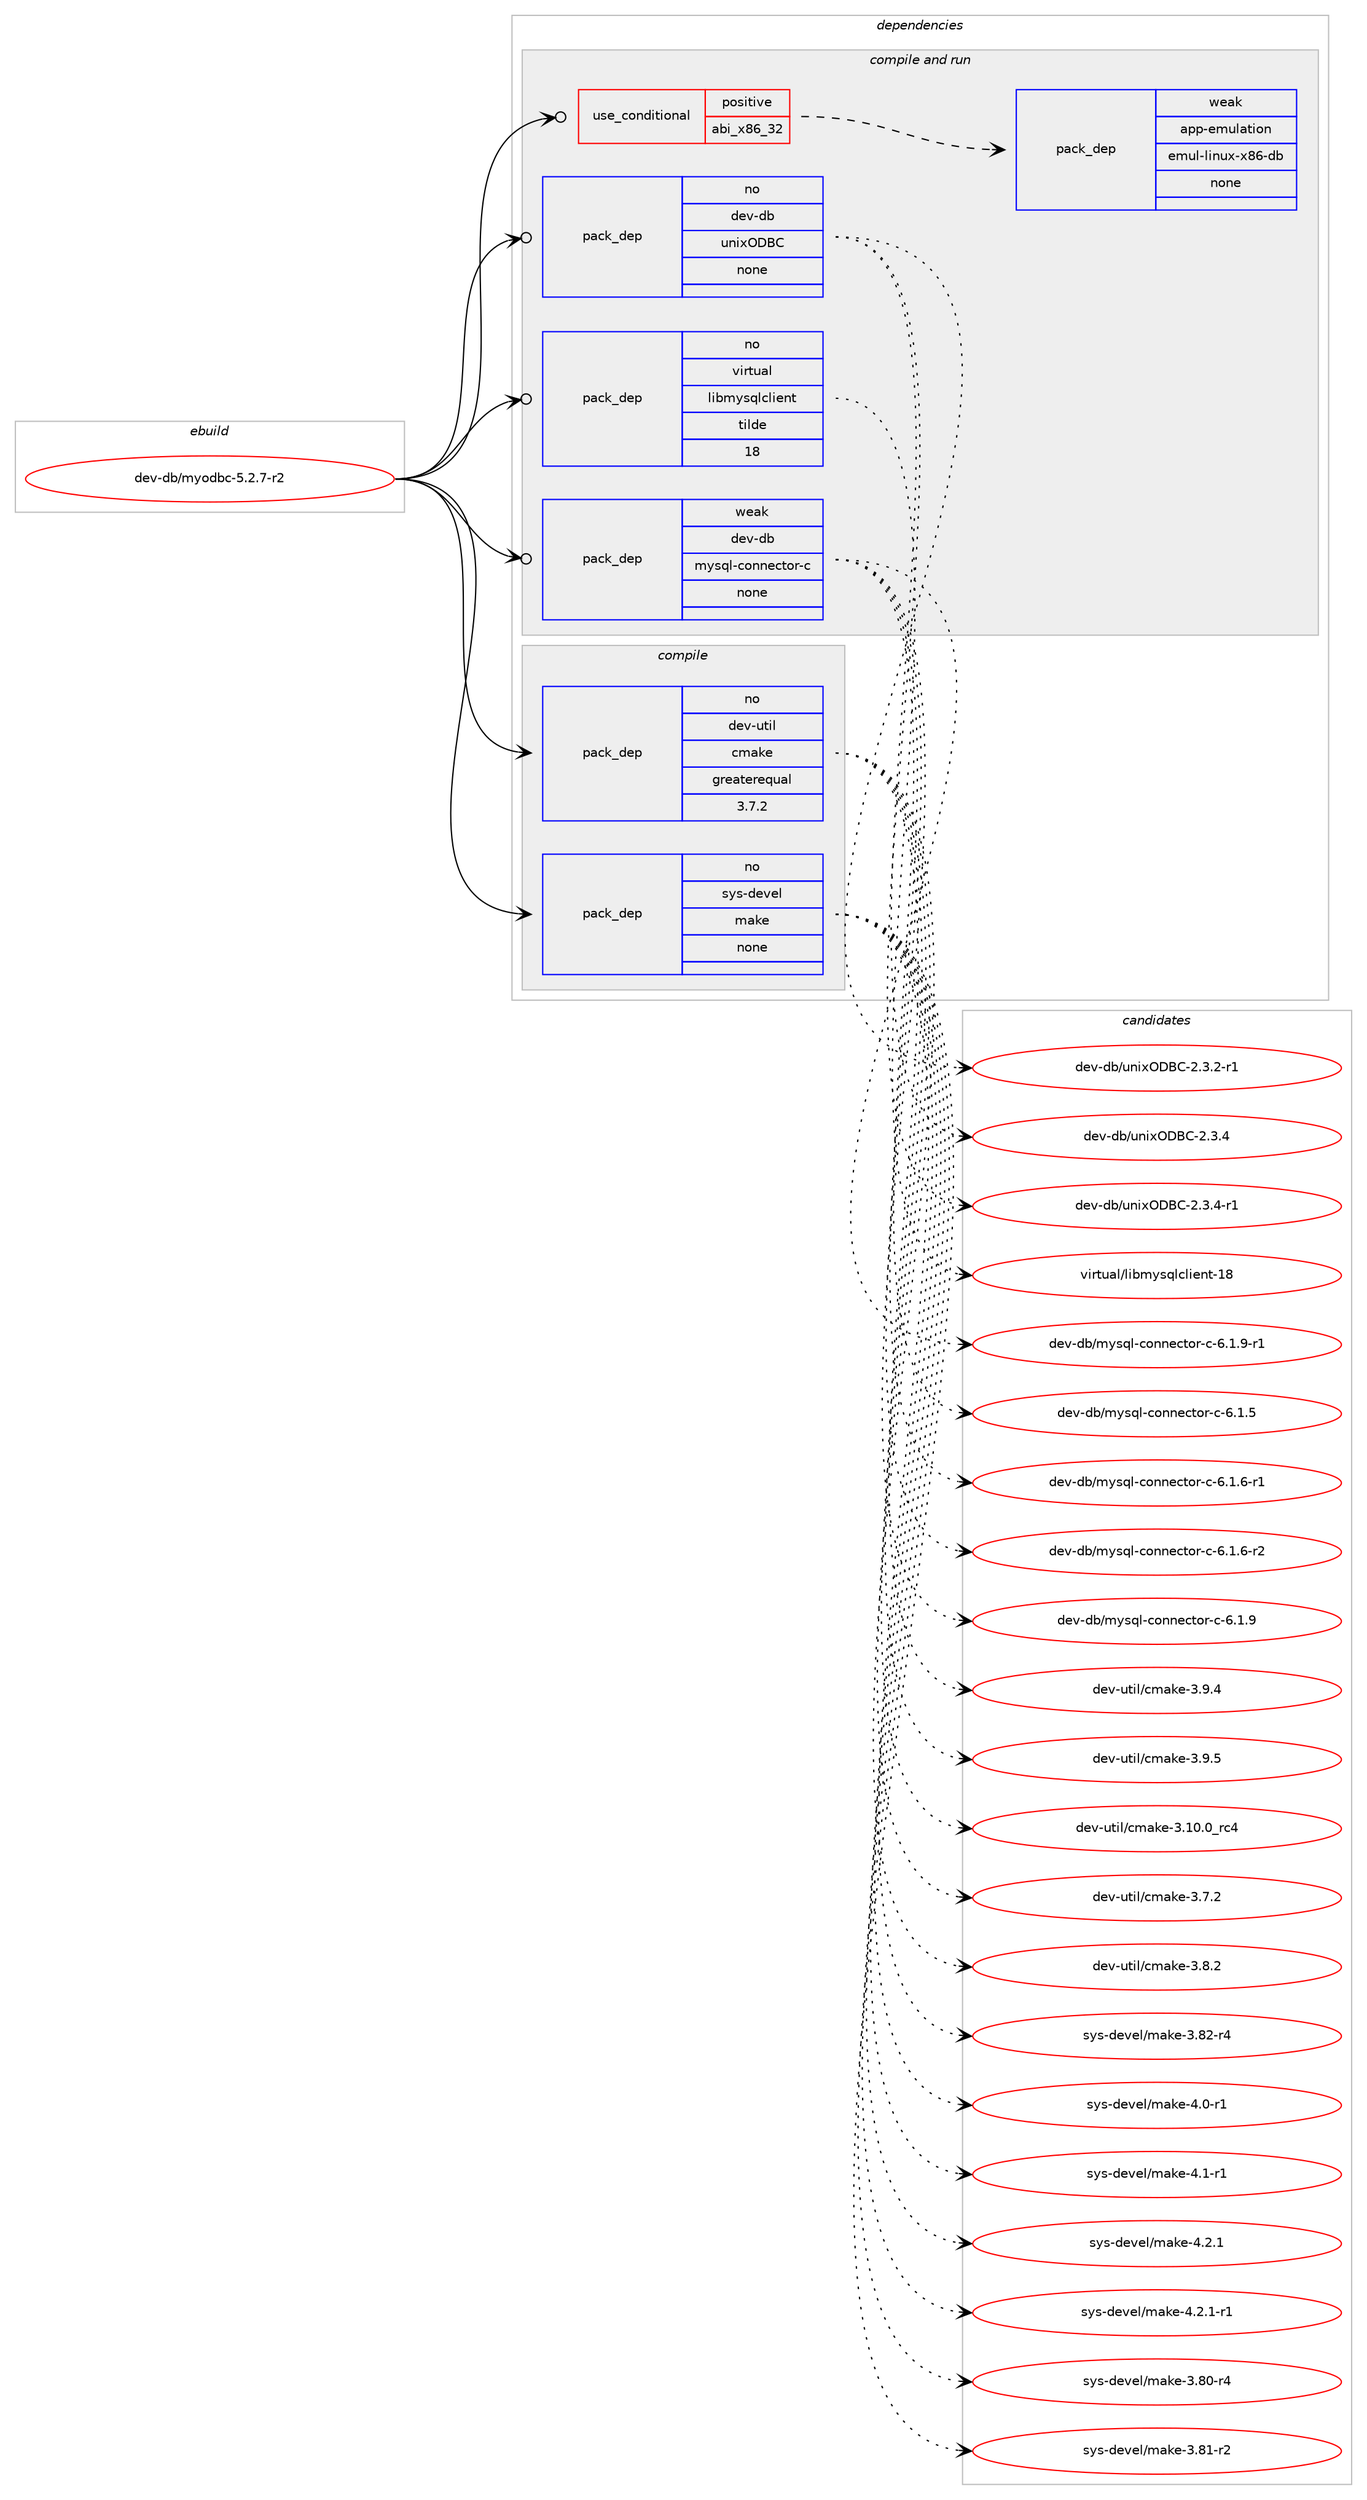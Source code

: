digraph prolog {

# *************
# Graph options
# *************

newrank=true;
concentrate=true;
compound=true;
graph [rankdir=LR,fontname=Helvetica,fontsize=10,ranksep=1.5];#, ranksep=2.5, nodesep=0.2];
edge  [arrowhead=vee];
node  [fontname=Helvetica,fontsize=10];

# **********
# The ebuild
# **********

subgraph cluster_leftcol {
color=gray;
rank=same;
label=<<i>ebuild</i>>;
id [label="dev-db/myodbc-5.2.7-r2", color=red, width=4, href="../dev-db/myodbc-5.2.7-r2.svg"];
}

# ****************
# The dependencies
# ****************

subgraph cluster_midcol {
color=gray;
label=<<i>dependencies</i>>;
subgraph cluster_compile {
fillcolor="#eeeeee";
style=filled;
label=<<i>compile</i>>;
subgraph pack49850 {
dependency67692 [label=<<TABLE BORDER="0" CELLBORDER="1" CELLSPACING="0" CELLPADDING="4" WIDTH="220"><TR><TD ROWSPAN="6" CELLPADDING="30">pack_dep</TD></TR><TR><TD WIDTH="110">no</TD></TR><TR><TD>dev-util</TD></TR><TR><TD>cmake</TD></TR><TR><TD>greaterequal</TD></TR><TR><TD>3.7.2</TD></TR></TABLE>>, shape=none, color=blue];
}
id:e -> dependency67692:w [weight=20,style="solid",arrowhead="vee"];
subgraph pack49851 {
dependency67693 [label=<<TABLE BORDER="0" CELLBORDER="1" CELLSPACING="0" CELLPADDING="4" WIDTH="220"><TR><TD ROWSPAN="6" CELLPADDING="30">pack_dep</TD></TR><TR><TD WIDTH="110">no</TD></TR><TR><TD>sys-devel</TD></TR><TR><TD>make</TD></TR><TR><TD>none</TD></TR><TR><TD></TD></TR></TABLE>>, shape=none, color=blue];
}
id:e -> dependency67693:w [weight=20,style="solid",arrowhead="vee"];
}
subgraph cluster_compileandrun {
fillcolor="#eeeeee";
style=filled;
label=<<i>compile and run</i>>;
subgraph cond16341 {
dependency67694 [label=<<TABLE BORDER="0" CELLBORDER="1" CELLSPACING="0" CELLPADDING="4"><TR><TD ROWSPAN="3" CELLPADDING="10">use_conditional</TD></TR><TR><TD>positive</TD></TR><TR><TD>abi_x86_32</TD></TR></TABLE>>, shape=none, color=red];
subgraph pack49852 {
dependency67695 [label=<<TABLE BORDER="0" CELLBORDER="1" CELLSPACING="0" CELLPADDING="4" WIDTH="220"><TR><TD ROWSPAN="6" CELLPADDING="30">pack_dep</TD></TR><TR><TD WIDTH="110">weak</TD></TR><TR><TD>app-emulation</TD></TR><TR><TD>emul-linux-x86-db</TD></TR><TR><TD>none</TD></TR><TR><TD></TD></TR></TABLE>>, shape=none, color=blue];
}
dependency67694:e -> dependency67695:w [weight=20,style="dashed",arrowhead="vee"];
}
id:e -> dependency67694:w [weight=20,style="solid",arrowhead="odotvee"];
subgraph pack49853 {
dependency67696 [label=<<TABLE BORDER="0" CELLBORDER="1" CELLSPACING="0" CELLPADDING="4" WIDTH="220"><TR><TD ROWSPAN="6" CELLPADDING="30">pack_dep</TD></TR><TR><TD WIDTH="110">no</TD></TR><TR><TD>dev-db</TD></TR><TR><TD>unixODBC</TD></TR><TR><TD>none</TD></TR><TR><TD></TD></TR></TABLE>>, shape=none, color=blue];
}
id:e -> dependency67696:w [weight=20,style="solid",arrowhead="odotvee"];
subgraph pack49854 {
dependency67697 [label=<<TABLE BORDER="0" CELLBORDER="1" CELLSPACING="0" CELLPADDING="4" WIDTH="220"><TR><TD ROWSPAN="6" CELLPADDING="30">pack_dep</TD></TR><TR><TD WIDTH="110">no</TD></TR><TR><TD>virtual</TD></TR><TR><TD>libmysqlclient</TD></TR><TR><TD>tilde</TD></TR><TR><TD>18</TD></TR></TABLE>>, shape=none, color=blue];
}
id:e -> dependency67697:w [weight=20,style="solid",arrowhead="odotvee"];
subgraph pack49855 {
dependency67698 [label=<<TABLE BORDER="0" CELLBORDER="1" CELLSPACING="0" CELLPADDING="4" WIDTH="220"><TR><TD ROWSPAN="6" CELLPADDING="30">pack_dep</TD></TR><TR><TD WIDTH="110">weak</TD></TR><TR><TD>dev-db</TD></TR><TR><TD>mysql-connector-c</TD></TR><TR><TD>none</TD></TR><TR><TD></TD></TR></TABLE>>, shape=none, color=blue];
}
id:e -> dependency67698:w [weight=20,style="solid",arrowhead="odotvee"];
}
subgraph cluster_run {
fillcolor="#eeeeee";
style=filled;
label=<<i>run</i>>;
}
}

# **************
# The candidates
# **************

subgraph cluster_choices {
rank=same;
color=gray;
label=<<i>candidates</i>>;

subgraph choice49850 {
color=black;
nodesep=1;
choice1001011184511711610510847991099710710145514649484648951149952 [label="dev-util/cmake-3.10.0_rc4", color=red, width=4,href="../dev-util/cmake-3.10.0_rc4.svg"];
choice10010111845117116105108479910997107101455146554650 [label="dev-util/cmake-3.7.2", color=red, width=4,href="../dev-util/cmake-3.7.2.svg"];
choice10010111845117116105108479910997107101455146564650 [label="dev-util/cmake-3.8.2", color=red, width=4,href="../dev-util/cmake-3.8.2.svg"];
choice10010111845117116105108479910997107101455146574652 [label="dev-util/cmake-3.9.4", color=red, width=4,href="../dev-util/cmake-3.9.4.svg"];
choice10010111845117116105108479910997107101455146574653 [label="dev-util/cmake-3.9.5", color=red, width=4,href="../dev-util/cmake-3.9.5.svg"];
dependency67692:e -> choice1001011184511711610510847991099710710145514649484648951149952:w [style=dotted,weight="100"];
dependency67692:e -> choice10010111845117116105108479910997107101455146554650:w [style=dotted,weight="100"];
dependency67692:e -> choice10010111845117116105108479910997107101455146564650:w [style=dotted,weight="100"];
dependency67692:e -> choice10010111845117116105108479910997107101455146574652:w [style=dotted,weight="100"];
dependency67692:e -> choice10010111845117116105108479910997107101455146574653:w [style=dotted,weight="100"];
}
subgraph choice49851 {
color=black;
nodesep=1;
choice11512111545100101118101108471099710710145514656484511452 [label="sys-devel/make-3.80-r4", color=red, width=4,href="../sys-devel/make-3.80-r4.svg"];
choice11512111545100101118101108471099710710145514656494511450 [label="sys-devel/make-3.81-r2", color=red, width=4,href="../sys-devel/make-3.81-r2.svg"];
choice11512111545100101118101108471099710710145514656504511452 [label="sys-devel/make-3.82-r4", color=red, width=4,href="../sys-devel/make-3.82-r4.svg"];
choice115121115451001011181011084710997107101455246484511449 [label="sys-devel/make-4.0-r1", color=red, width=4,href="../sys-devel/make-4.0-r1.svg"];
choice115121115451001011181011084710997107101455246494511449 [label="sys-devel/make-4.1-r1", color=red, width=4,href="../sys-devel/make-4.1-r1.svg"];
choice115121115451001011181011084710997107101455246504649 [label="sys-devel/make-4.2.1", color=red, width=4,href="../sys-devel/make-4.2.1.svg"];
choice1151211154510010111810110847109971071014552465046494511449 [label="sys-devel/make-4.2.1-r1", color=red, width=4,href="../sys-devel/make-4.2.1-r1.svg"];
dependency67693:e -> choice11512111545100101118101108471099710710145514656484511452:w [style=dotted,weight="100"];
dependency67693:e -> choice11512111545100101118101108471099710710145514656494511450:w [style=dotted,weight="100"];
dependency67693:e -> choice11512111545100101118101108471099710710145514656504511452:w [style=dotted,weight="100"];
dependency67693:e -> choice115121115451001011181011084710997107101455246484511449:w [style=dotted,weight="100"];
dependency67693:e -> choice115121115451001011181011084710997107101455246494511449:w [style=dotted,weight="100"];
dependency67693:e -> choice115121115451001011181011084710997107101455246504649:w [style=dotted,weight="100"];
dependency67693:e -> choice1151211154510010111810110847109971071014552465046494511449:w [style=dotted,weight="100"];
}
subgraph choice49852 {
color=black;
nodesep=1;
}
subgraph choice49853 {
color=black;
nodesep=1;
choice100101118451009847117110105120796866674550465146504511449 [label="dev-db/unixODBC-2.3.2-r1", color=red, width=4,href="../dev-db/unixODBC-2.3.2-r1.svg"];
choice10010111845100984711711010512079686667455046514652 [label="dev-db/unixODBC-2.3.4", color=red, width=4,href="../dev-db/unixODBC-2.3.4.svg"];
choice100101118451009847117110105120796866674550465146524511449 [label="dev-db/unixODBC-2.3.4-r1", color=red, width=4,href="../dev-db/unixODBC-2.3.4-r1.svg"];
dependency67696:e -> choice100101118451009847117110105120796866674550465146504511449:w [style=dotted,weight="100"];
dependency67696:e -> choice10010111845100984711711010512079686667455046514652:w [style=dotted,weight="100"];
dependency67696:e -> choice100101118451009847117110105120796866674550465146524511449:w [style=dotted,weight="100"];
}
subgraph choice49854 {
color=black;
nodesep=1;
choice11810511411611797108471081059810912111511310899108105101110116454956 [label="virtual/libmysqlclient-18", color=red, width=4,href="../virtual/libmysqlclient-18.svg"];
dependency67697:e -> choice11810511411611797108471081059810912111511310899108105101110116454956:w [style=dotted,weight="100"];
}
subgraph choice49855 {
color=black;
nodesep=1;
choice1001011184510098471091211151131084599111110110101991161111144599455446494653 [label="dev-db/mysql-connector-c-6.1.5", color=red, width=4,href="../dev-db/mysql-connector-c-6.1.5.svg"];
choice10010111845100984710912111511310845991111101101019911611111445994554464946544511449 [label="dev-db/mysql-connector-c-6.1.6-r1", color=red, width=4,href="../dev-db/mysql-connector-c-6.1.6-r1.svg"];
choice10010111845100984710912111511310845991111101101019911611111445994554464946544511450 [label="dev-db/mysql-connector-c-6.1.6-r2", color=red, width=4,href="../dev-db/mysql-connector-c-6.1.6-r2.svg"];
choice1001011184510098471091211151131084599111110110101991161111144599455446494657 [label="dev-db/mysql-connector-c-6.1.9", color=red, width=4,href="../dev-db/mysql-connector-c-6.1.9.svg"];
choice10010111845100984710912111511310845991111101101019911611111445994554464946574511449 [label="dev-db/mysql-connector-c-6.1.9-r1", color=red, width=4,href="../dev-db/mysql-connector-c-6.1.9-r1.svg"];
dependency67698:e -> choice1001011184510098471091211151131084599111110110101991161111144599455446494653:w [style=dotted,weight="100"];
dependency67698:e -> choice10010111845100984710912111511310845991111101101019911611111445994554464946544511449:w [style=dotted,weight="100"];
dependency67698:e -> choice10010111845100984710912111511310845991111101101019911611111445994554464946544511450:w [style=dotted,weight="100"];
dependency67698:e -> choice1001011184510098471091211151131084599111110110101991161111144599455446494657:w [style=dotted,weight="100"];
dependency67698:e -> choice10010111845100984710912111511310845991111101101019911611111445994554464946574511449:w [style=dotted,weight="100"];
}
}

}
